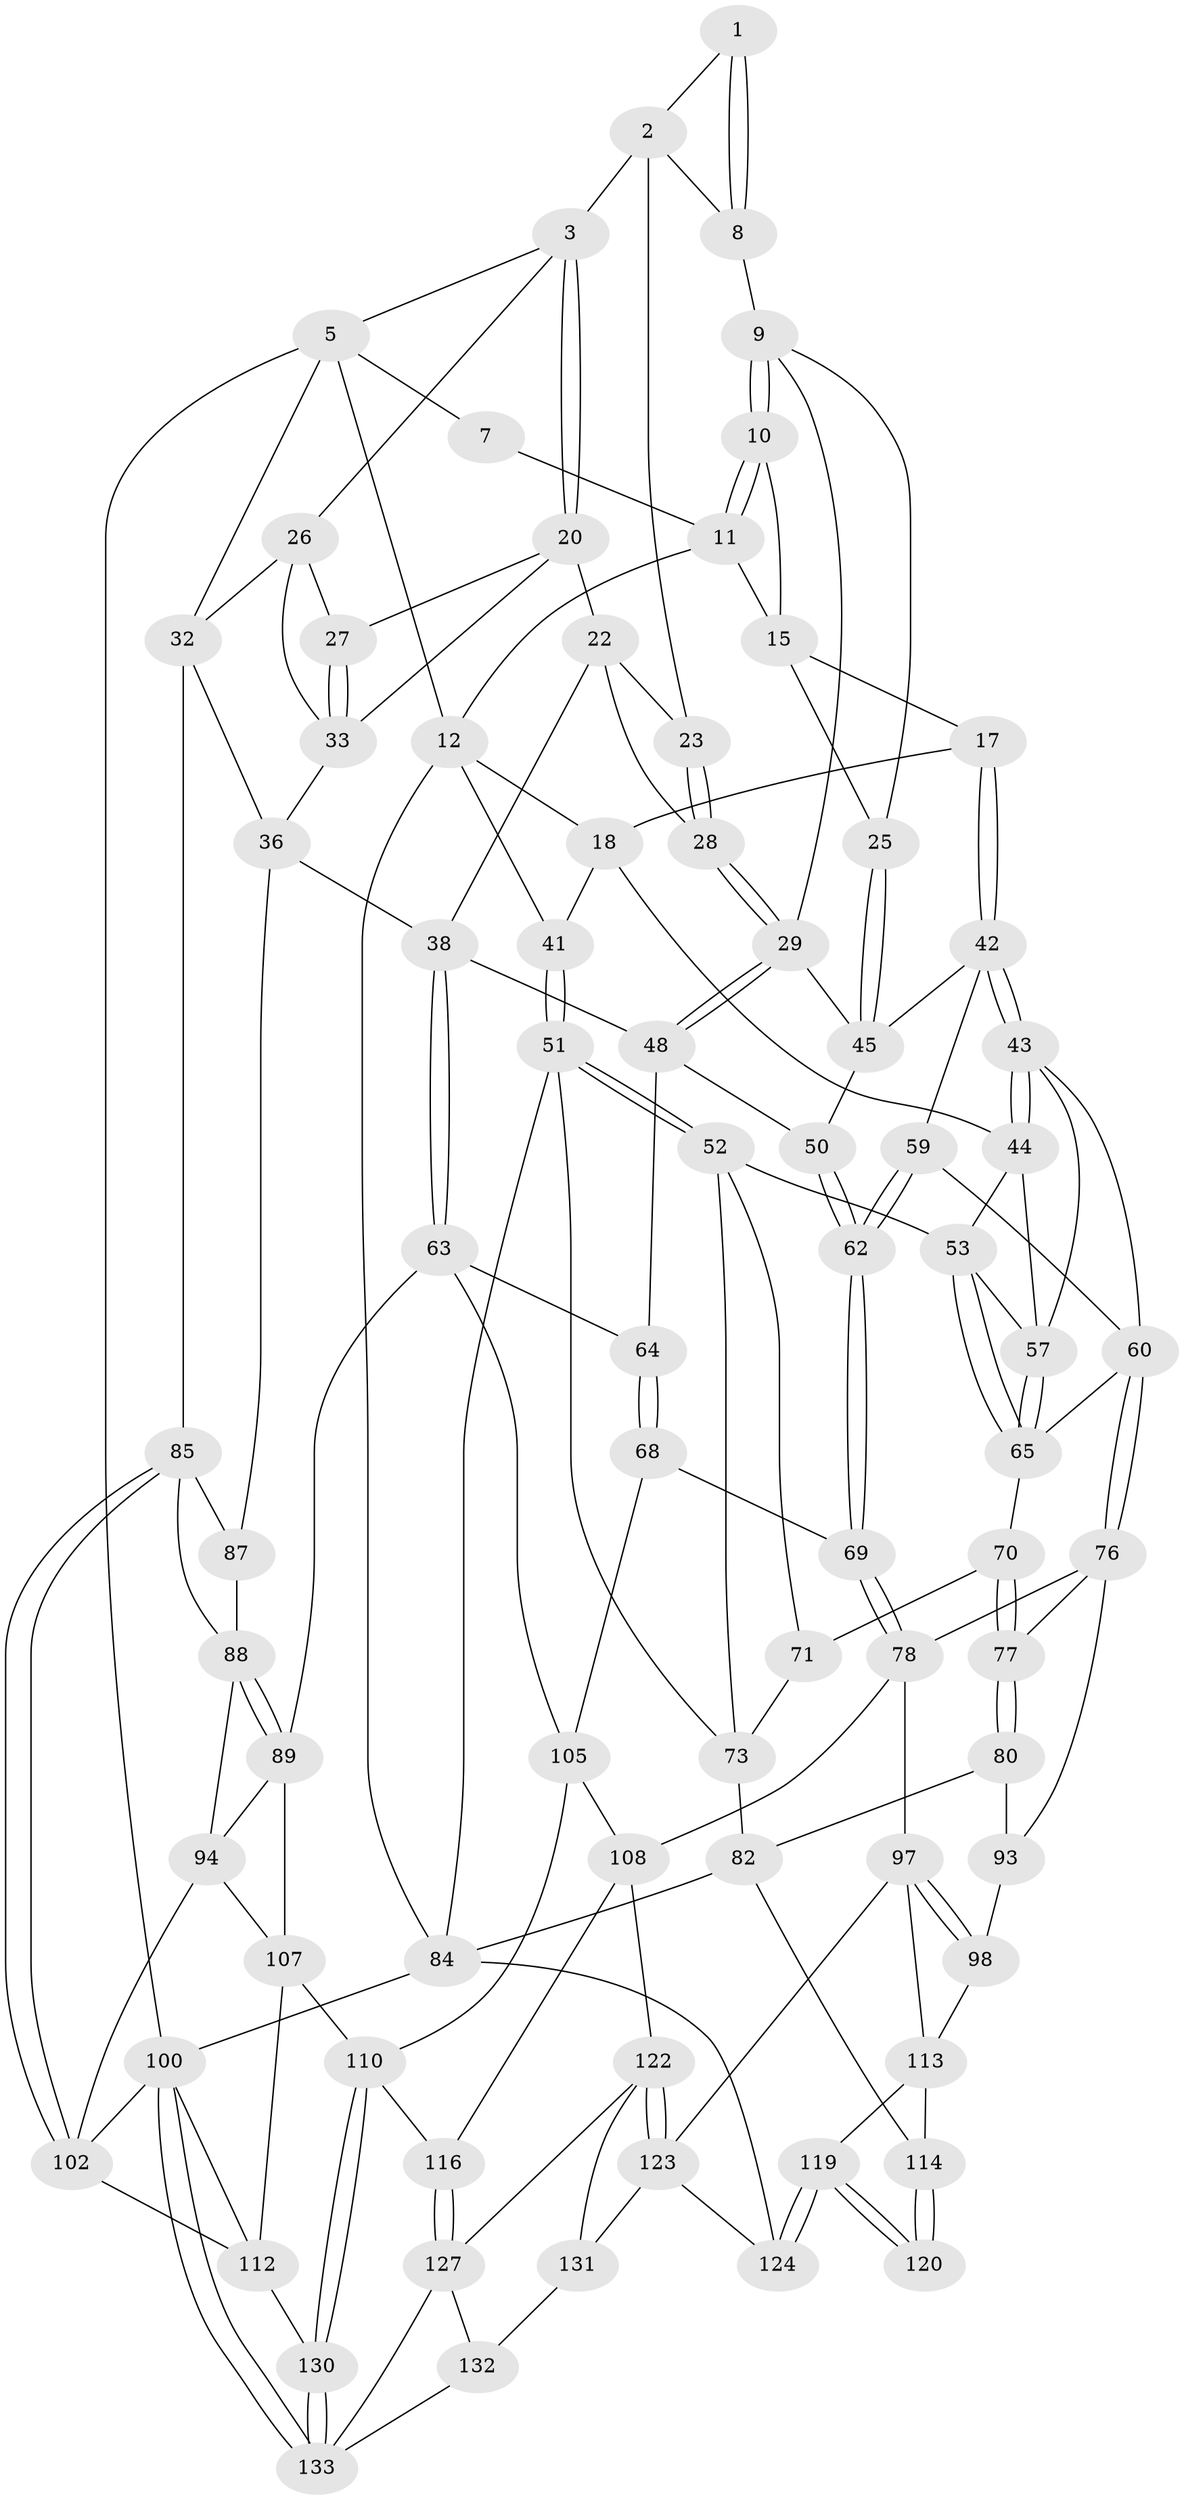 // Generated by graph-tools (version 1.1) at 2025/24/03/03/25 07:24:36]
// undirected, 81 vertices, 183 edges
graph export_dot {
graph [start="1"]
  node [color=gray90,style=filled];
  1 [pos="+0.7795095031302742+0"];
  2 [pos="+0.8187556002729734+0.002160116168997323",super="+19"];
  3 [pos="+0.8758722082298629+0.08890363102114045",super="+4"];
  5 [pos="+1+0",super="+6"];
  7 [pos="+0.7785934962961047+0"];
  8 [pos="+0.6148952460340956+0.10922515759927684"];
  9 [pos="+0.573294363240424+0.10739276806268443",super="+24"];
  10 [pos="+0.5634336333664616+0.0961227574990765"];
  11 [pos="+0.44179356716963886+0",super="+14"];
  12 [pos="+0+0",super="+13"];
  15 [pos="+0.37247937193771713+0.10398154803847134",super="+16"];
  17 [pos="+0.2902896012187518+0.16780102076070552"];
  18 [pos="+0.2291822777340035+0.1518556259478264",super="+40"];
  20 [pos="+0.8366970935705744+0.14435317226267277",super="+21"];
  22 [pos="+0.6980803539123864+0.1783687781630549",super="+35"];
  23 [pos="+0.684319163178473+0.16143160392327552"];
  25 [pos="+0.3909559475327742+0.19482067380960538"];
  26 [pos="+0.935526031907369+0.1881810220954292",super="+31"];
  27 [pos="+0.8772806917342757+0.2273159764509512"];
  28 [pos="+0.5620138347895363+0.2747258284467863"];
  29 [pos="+0.560160093007361+0.27529980564629775",super="+30"];
  32 [pos="+1+0.32297639366422504",super="+66"];
  33 [pos="+0.8324012192073523+0.30598608788851284",super="+34"];
  36 [pos="+0.8275975068180615+0.35726101359168927",super="+37"];
  38 [pos="+0.7834116274044284+0.3917574968278341",super="+39"];
  41 [pos="+0+0"];
  42 [pos="+0.28124701844509997+0.2895082494268288",super="+47"];
  43 [pos="+0.2110359045683169+0.3434560856089495",super="+56"];
  44 [pos="+0.1398618180175415+0.2944790130796062",super="+55"];
  45 [pos="+0.4368953813828703+0.2740568516530503",super="+46"];
  48 [pos="+0.5778748083534935+0.3373553388176383",super="+49"];
  50 [pos="+0.4517803650657606+0.3714644402213712"];
  51 [pos="+0+0.3039673413017165",super="+74"];
  52 [pos="+0+0.3404394141316242",super="+72"];
  53 [pos="+0+0.3387343800352462",super="+54"];
  57 [pos="+0.12874151559830996+0.42355292722392873",super="+58"];
  59 [pos="+0.32215700160671634+0.3988326773427558"];
  60 [pos="+0.2643607307406464+0.420749156726627",super="+61"];
  62 [pos="+0.4225798248580595+0.47545128116496593"];
  63 [pos="+0.6845067199676064+0.47720333410585947",super="+91"];
  64 [pos="+0.6236869795736809+0.4774591975246815"];
  65 [pos="+0.12573600649459932+0.44329979499262195",super="+67"];
  68 [pos="+0.5601051928057315+0.5257135112404816"];
  69 [pos="+0.4400146001227482+0.5456893497821125"];
  70 [pos="+0.1268346542056039+0.4640118053603964"];
  71 [pos="+0.08840408505772901+0.4671444713746045"];
  73 [pos="+0.030677697019518654+0.4805501667111186",super="+75"];
  76 [pos="+0.26173219891536215+0.4437500253340224",super="+79"];
  77 [pos="+0.14388809004032665+0.49344410815777573"];
  78 [pos="+0.39252457378307687+0.5995063377004258",super="+96"];
  80 [pos="+0.15012258921444296+0.5356203041283228",super="+81"];
  82 [pos="+0.05305046209225717+0.6594135060126289",super="+83"];
  84 [pos="+0+0.7122005609269586",super="+95"];
  85 [pos="+1+0.4613054648275655",super="+86"];
  87 [pos="+0.8040204848791696+0.39190095699125543"];
  88 [pos="+0.8550250785276001+0.48092177302056893",super="+92"];
  89 [pos="+0.8473843686480881+0.5880226520103069",super="+90"];
  93 [pos="+0.2514075474377178+0.5357283893385694",super="+99"];
  94 [pos="+0.9290432861909432+0.5740162231843919",super="+104"];
  97 [pos="+0.3743835819366651+0.6640832540150119",super="+121"];
  98 [pos="+0.31741051829072636+0.6847753388637863"];
  100 [pos="+1+1",super="+101"];
  102 [pos="+1+0.7597294689226568",super="+103"];
  105 [pos="+0.6647930772212207+0.6936357898057967",super="+106"];
  107 [pos="+0.8219412727083928+0.6417257908795365",super="+109"];
  108 [pos="+0.5000260565472497+0.7362023971602052",super="+117"];
  110 [pos="+0.7991677870903539+0.8237123371440943",super="+111"];
  112 [pos="+0.876018078304929+0.8141655822115651",super="+126"];
  113 [pos="+0.29218785633403593+0.7110543577004345",super="+118"];
  114 [pos="+0.2669478471621848+0.7244098901268664",super="+115"];
  116 [pos="+0.7152178477000428+0.8320641429110053"];
  119 [pos="+0.17990594120973388+0.9480144192876322"];
  120 [pos="+0.17726085233570296+0.8802110031104157"];
  122 [pos="+0.4828706782118499+0.8776568141782473",super="+129"];
  123 [pos="+0.4092651822232164+0.9356401825305531",super="+125"];
  124 [pos="+0.12958962717085973+1"];
  127 [pos="+0.7052021908903781+0.8463517517161897",super="+128"];
  130 [pos="+0.8327978836220772+0.9683815183181883"];
  131 [pos="+0.4961537066612636+1"];
  132 [pos="+0.6365772443891243+1"];
  133 [pos="+0.808743443499037+1",super="+134"];
  1 -- 2;
  1 -- 8;
  1 -- 8;
  2 -- 3;
  2 -- 8;
  2 -- 23;
  3 -- 20;
  3 -- 20;
  3 -- 26;
  3 -- 5;
  5 -- 32;
  5 -- 12;
  5 -- 100;
  5 -- 7;
  7 -- 11;
  8 -- 9;
  9 -- 10;
  9 -- 10;
  9 -- 29;
  9 -- 25;
  10 -- 11;
  10 -- 11;
  10 -- 15;
  11 -- 15;
  11 -- 12;
  12 -- 41;
  12 -- 18;
  12 -- 84;
  15 -- 17;
  15 -- 25;
  17 -- 18;
  17 -- 42;
  17 -- 42;
  18 -- 41;
  18 -- 44;
  20 -- 27;
  20 -- 33;
  20 -- 22;
  22 -- 23;
  22 -- 28;
  22 -- 38;
  23 -- 28;
  23 -- 28;
  25 -- 45;
  25 -- 45;
  26 -- 27;
  26 -- 32;
  26 -- 33;
  27 -- 33;
  27 -- 33;
  28 -- 29;
  28 -- 29;
  29 -- 48;
  29 -- 48;
  29 -- 45;
  32 -- 36;
  32 -- 85;
  33 -- 36;
  36 -- 38;
  36 -- 87;
  38 -- 63;
  38 -- 63;
  38 -- 48;
  41 -- 51;
  41 -- 51;
  42 -- 43;
  42 -- 43;
  42 -- 59;
  42 -- 45;
  43 -- 44;
  43 -- 44;
  43 -- 57;
  43 -- 60;
  44 -- 57;
  44 -- 53;
  45 -- 50;
  48 -- 50;
  48 -- 64;
  50 -- 62;
  50 -- 62;
  51 -- 52;
  51 -- 52;
  51 -- 73;
  51 -- 84;
  52 -- 53;
  52 -- 73;
  52 -- 71;
  53 -- 65;
  53 -- 65;
  53 -- 57;
  57 -- 65;
  57 -- 65;
  59 -- 60;
  59 -- 62;
  59 -- 62;
  60 -- 76;
  60 -- 76;
  60 -- 65;
  62 -- 69;
  62 -- 69;
  63 -- 64;
  63 -- 89;
  63 -- 105;
  64 -- 68;
  64 -- 68;
  65 -- 70;
  68 -- 69;
  68 -- 105;
  69 -- 78;
  69 -- 78;
  70 -- 71;
  70 -- 77;
  70 -- 77;
  71 -- 73;
  73 -- 82;
  76 -- 77;
  76 -- 93;
  76 -- 78;
  77 -- 80;
  77 -- 80;
  78 -- 97;
  78 -- 108;
  80 -- 93 [weight=2];
  80 -- 82;
  82 -- 114;
  82 -- 84;
  84 -- 100;
  84 -- 124;
  85 -- 102;
  85 -- 102;
  85 -- 88;
  85 -- 87;
  87 -- 88;
  88 -- 89;
  88 -- 89;
  88 -- 94;
  89 -- 94;
  89 -- 107;
  93 -- 98;
  94 -- 102;
  94 -- 107;
  97 -- 98;
  97 -- 98;
  97 -- 123;
  97 -- 113;
  98 -- 113;
  100 -- 133;
  100 -- 133;
  100 -- 112;
  100 -- 102;
  102 -- 112;
  105 -- 108;
  105 -- 110;
  107 -- 112;
  107 -- 110;
  108 -- 122;
  108 -- 116;
  110 -- 130;
  110 -- 130;
  110 -- 116;
  112 -- 130;
  113 -- 114;
  113 -- 119;
  114 -- 120 [weight=2];
  114 -- 120;
  116 -- 127;
  116 -- 127;
  119 -- 120;
  119 -- 120;
  119 -- 124;
  119 -- 124;
  122 -- 123;
  122 -- 123;
  122 -- 131;
  122 -- 127;
  123 -- 124;
  123 -- 131;
  127 -- 133;
  127 -- 132;
  130 -- 133;
  130 -- 133;
  131 -- 132;
  132 -- 133;
}
